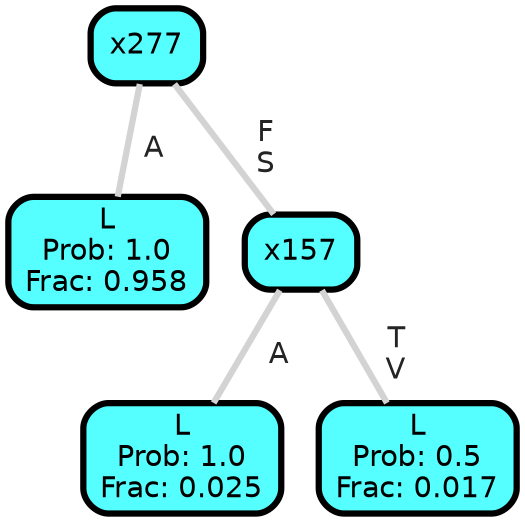 graph Tree {
node [shape=box, style="filled, rounded",color="black",penwidth="3",fontcolor="black",                 fontname=helvetica] ;
graph [ranksep="0 equally", splines=straight,                 bgcolor=transparent, dpi=200] ;
edge [fontname=helvetica, fontweight=bold,fontcolor=grey14,color=lightgray] ;
0 [label="L
Prob: 1.0
Frac: 0.958", fillcolor="#55ffff"] ;
1 [label="x277", fillcolor="#55ffff"] ;
2 [label="L
Prob: 1.0
Frac: 0.025", fillcolor="#55ffff"] ;
3 [label="x157", fillcolor="#55ffff"] ;
4 [label="L
Prob: 0.5
Frac: 0.017", fillcolor="#55ffff"] ;
1 -- 0 [label=" A",penwidth=3] ;
1 -- 3 [label=" F\n S",penwidth=3] ;
3 -- 2 [label=" A",penwidth=3] ;
3 -- 4 [label=" T\n V",penwidth=3] ;
{rank = same;}}